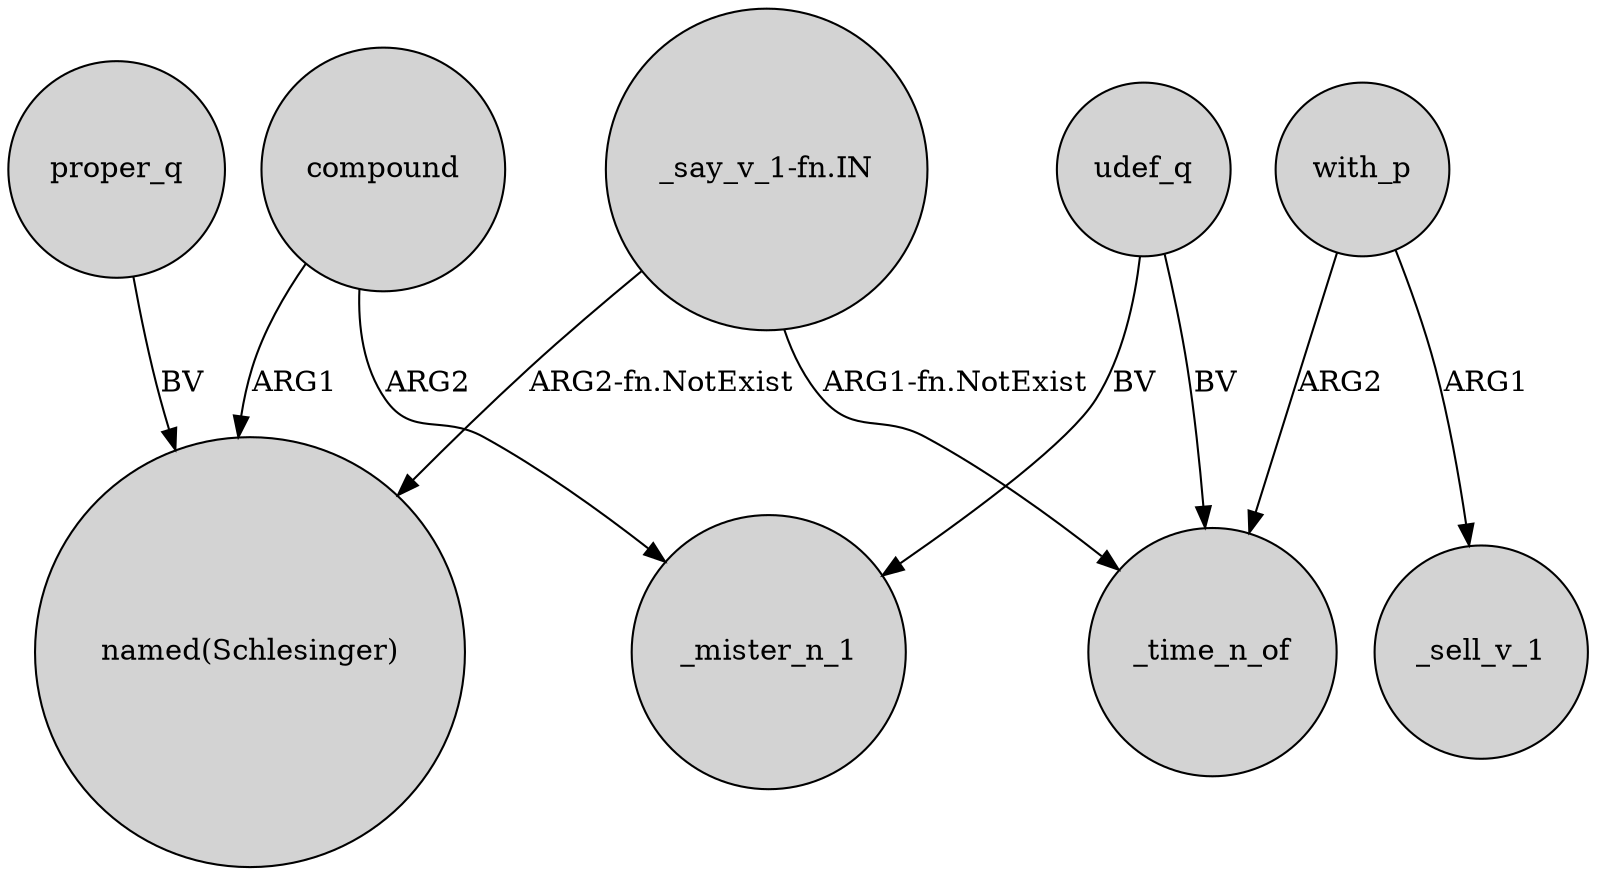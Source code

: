 digraph {
	node [shape=circle style=filled]
	proper_q -> "named(Schlesinger)" [label=BV]
	udef_q -> _mister_n_1 [label=BV]
	compound -> "named(Schlesinger)" [label=ARG1]
	"_say_v_1-fn.IN" -> "named(Schlesinger)" [label="ARG2-fn.NotExist"]
	"_say_v_1-fn.IN" -> _time_n_of [label="ARG1-fn.NotExist"]
	udef_q -> _time_n_of [label=BV]
	with_p -> _time_n_of [label=ARG2]
	compound -> _mister_n_1 [label=ARG2]
	with_p -> _sell_v_1 [label=ARG1]
}
